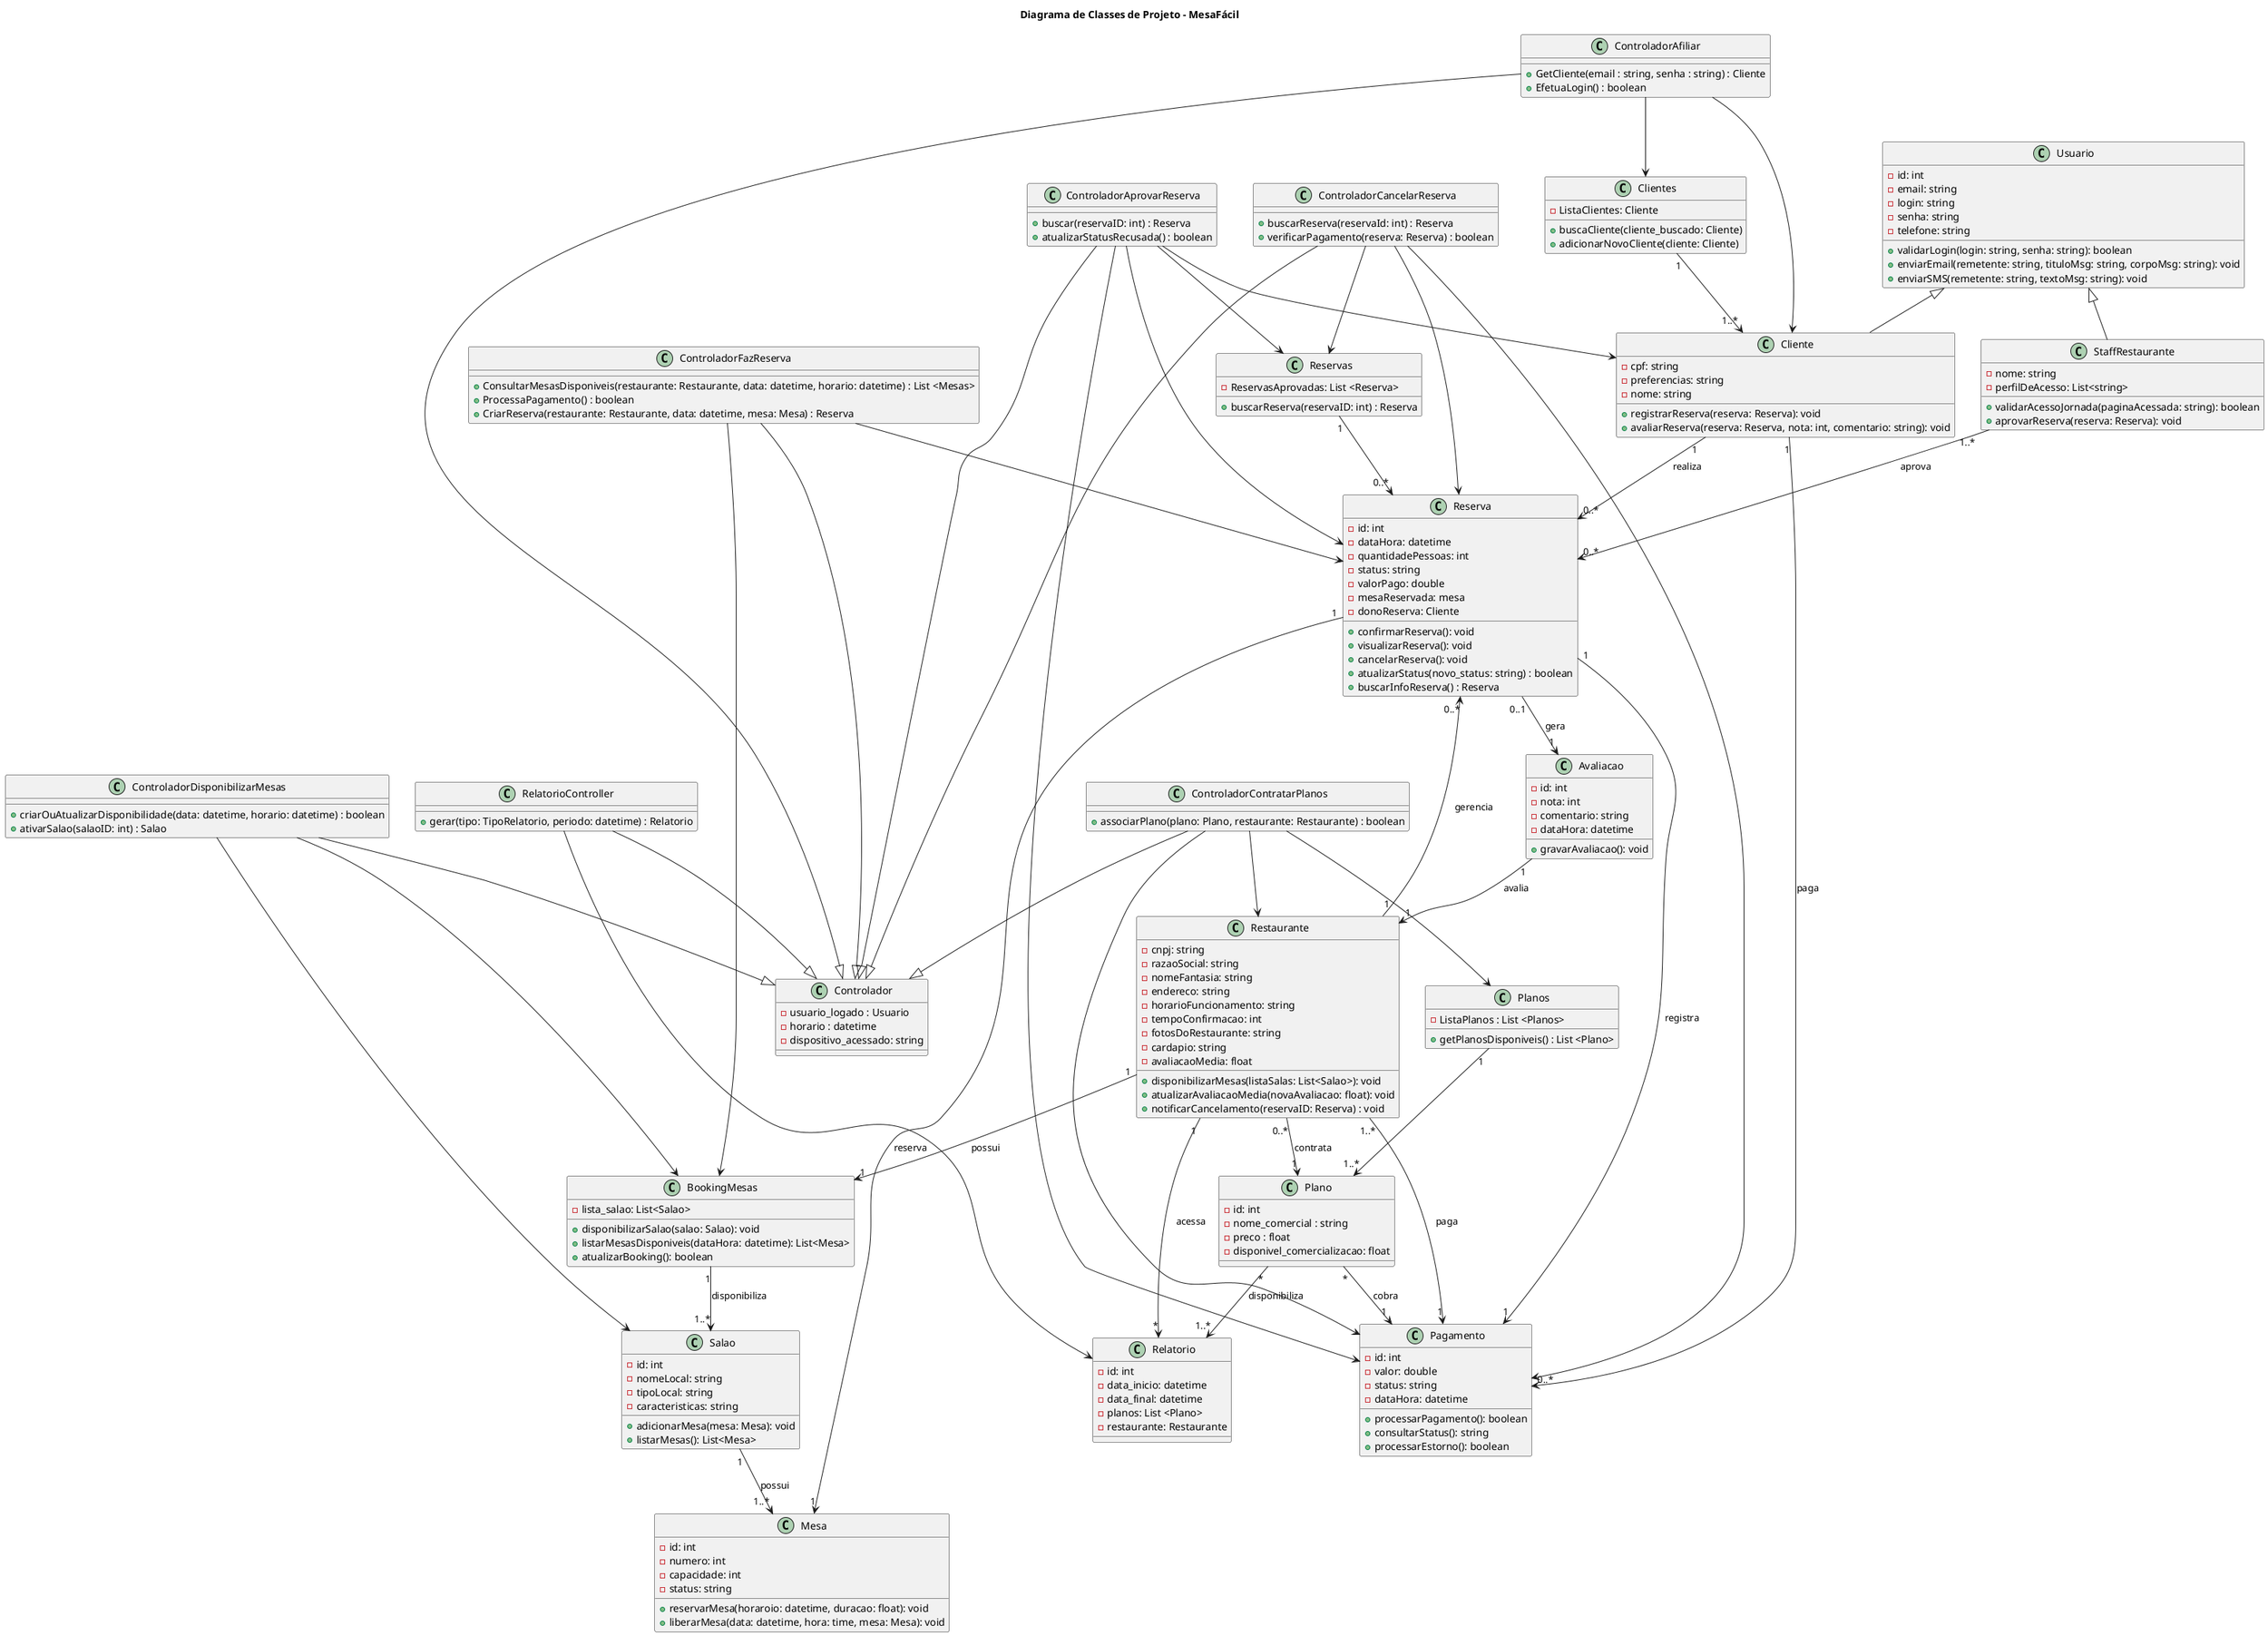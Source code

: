 @startuml
title Diagrama de Classes de Projeto - MesaFácil

class Usuario {
    - id: int
    - email: string
    - login: string
    - senha: string
    - telefone: string
    + validarLogin(login: string, senha: string): boolean
    + enviarEmail(remetente: string, tituloMsg: string, corpoMsg: string): void
    + enviarSMS(remetente: string, textoMsg: string): void
}

class Cliente {
    - cpf: string
    - preferencias: string
    - nome: string
    + registrarReserva(reserva: Reserva): void
    + avaliarReserva(reserva: Reserva, nota: int, comentario: string): void
}

class Clientes {
    - ListaClientes: Cliente
    + buscaCliente(cliente_buscado: Cliente)
    + adicionarNovoCliente(cliente: Cliente)
}

class StaffRestaurante {
    - nome: string
    - perfilDeAcesso: List<string>
    + validarAcessoJornada(paginaAcessada: string): boolean
    + aprovarReserva(reserva: Reserva): void
}

class Restaurante {
    - cnpj: string
    - razaoSocial: string
    - nomeFantasia: string
    - endereco: string
    - horarioFuncionamento: string
    - tempoConfirmacao: int
    - fotosDoRestaurante: string
    - cardapio: string
    - avaliacaoMedia: float
    + disponibilizarMesas(listaSalas: List<Salao>): void
    + atualizarAvaliacaoMedia(novaAvaliacao: float): void
    + notificarCancelamento(reservaID: Reserva) : void
}

class BookingMesas {
    - lista_salao: List<Salao>
    + disponibilizarSalao(salao: Salao): void
    + listarMesasDisponiveis(dataHora: datetime): List<Mesa>
    + atualizarBooking(): boolean
}

class Salao {
    - id: int
    - nomeLocal: string
    - tipoLocal: string
    - caracteristicas: string
    + adicionarMesa(mesa: Mesa): void
    + listarMesas(): List<Mesa>
}

class Mesa {
    - id: int
    - numero: int
    - capacidade: int
    - status: string
    + reservarMesa(horaroio: datetime, duracao: float): void
    + liberarMesa(data: datetime, hora: time, mesa: Mesa): void
}

class Reserva {
    - id: int
    - dataHora: datetime
    - quantidadePessoas: int
    - status: string
    - valorPago: double
    - mesaReservada: mesa
    - donoReserva: Cliente
    + confirmarReserva(): void
    + visualizarReserva(): void
    + cancelarReserva(): void
    + atualizarStatus(novo_status: string) : boolean
    + buscarInfoReserva() : Reserva
}

class Reservas {
    - ReservasAprovadas: List <Reserva>
    + buscarReserva(reservaID: int) : Reserva
}

class Avaliacao {
    - id: int
    - nota: int
    - comentario: string
    - dataHora: datetime
    + gravarAvaliacao(): void
}

class Pagamento {
    - id: int
    - valor: double
    - status: string
    - dataHora: datetime
    + processarPagamento(): boolean
    + consultarStatus(): string
    + processarEstorno(): boolean
}

class Plano {
    - id: int
    - nome_comercial : string
    - preco : float
    - disponivel_comercializacao: float
}

class Planos {
    - ListaPlanos : List <Planos>
    + getPlanosDisponiveis() : List <Plano>
}

class Controlador {
    - usuario_logado : Usuario
    - horario : datetime
    - dispositivo_acessado: string
}

class ControladorAfiliar {
    + GetCliente(email : string, senha : string) : Cliente
    + EfetuaLogin() : boolean
}

class ControladorFazReserva {
    + ConsultarMesasDisponiveis(restaurante: Restaurante, data: datetime, horario: datetime) : List <Mesas>
    + ProcessaPagamento() : boolean
    + CriarReserva(restaurante: Restaurante, data: datetime, mesa: Mesa) : Reserva
}

class ControladorCancelarReserva {
    + buscarReserva(reservaId: int) : Reserva
    + verificarPagamento(reserva: Reserva) : boolean
}

class ControladorContratarPlanos {
    + associarPlano(plano: Plano, restaurante: Restaurante) : boolean
}

class ControladorDisponibilizarMesas {
    + criarOuAtualizarDisponibilidade(data: datetime, horario: datetime) : boolean
    + ativarSalao(salaoID: int) : Salao
}

class ControladorAprovarReserva {
    + buscar(reservaID: int) : Reserva
    + atualizarStatusRecusada() : boolean
}

class RelatorioController {
    + gerar(tipo: TipoRelatorio, periodo: datetime) : Relatorio
}

class Relatorio {
    - id: int
    - data_inicio: datetime
    - data_final: datetime
    - planos: List <Plano>
    - restaurante: Restaurante
}

' ==== Relacionamentos ====

Usuario <|-- Cliente
Clientes "1" --> "1..*" Cliente
Usuario <|-- StaffRestaurante
StaffRestaurante "1..*" --> "0..*" Reserva: aprova
Reservas "1" --> "0..*" Reserva
Reserva "1" --> "1" Mesa : reserva
Restaurante "1" --> "0..*" Reserva : gerencia
Restaurante "1" --> "1" BookingMesas : possui
Avaliacao "1" --> "1" Restaurante : avalia
BookingMesas "1" --> "1..*" Salao : disponibiliza
Salao "1" --> "1..*" Mesa : possui
Reserva "0..1" --> "1" Avaliacao : gera
Reserva "1" --> "1" Pagamento : registra
Cliente "1" --> "0..*" Reserva : realiza
Cliente "1" --> "0..*" Pagamento: paga
Planos "1" --> "1..*" Plano
Restaurante "0..*" --> "1" Plano : contrata
Restaurante "1..*" --> "1" Pagamento : paga
Plano "*" --> "1" Pagamento: cobra
Restaurante "1" --> "*" Relatorio : acessa
Plano "*" --> "1..*" Relatorio : disponibiliza

ControladorAfiliar --|> Controlador
ControladorAfiliar --> Clientes
ControladorAfiliar --> Cliente

ControladorFazReserva --|> Controlador
ControladorFazReserva --> Reserva
ControladorFazReserva --> BookingMesas

ControladorCancelarReserva --|> Controlador
ControladorCancelarReserva --> Reservas
ControladorCancelarReserva --> Reserva
ControladorCancelarReserva --> Pagamento

ControladorContratarPlanos --|> Controlador
ControladorContratarPlanos --> Planos
ControladorContratarPlanos --> Pagamento
ControladorContratarPlanos --> Restaurante

ControladorDisponibilizarMesas  --|> Controlador
ControladorDisponibilizarMesas  --> BookingMesas
ControladorDisponibilizarMesas  --> Salao

ControladorAprovarReserva --|> Controlador
ControladorAprovarReserva --> Reservas
ControladorAprovarReserva --> Reserva
ControladorAprovarReserva --> Pagamento
ControladorAprovarReserva --> Cliente

RelatorioController --|> Controlador
RelatorioController --> Relatorio

@enduml
